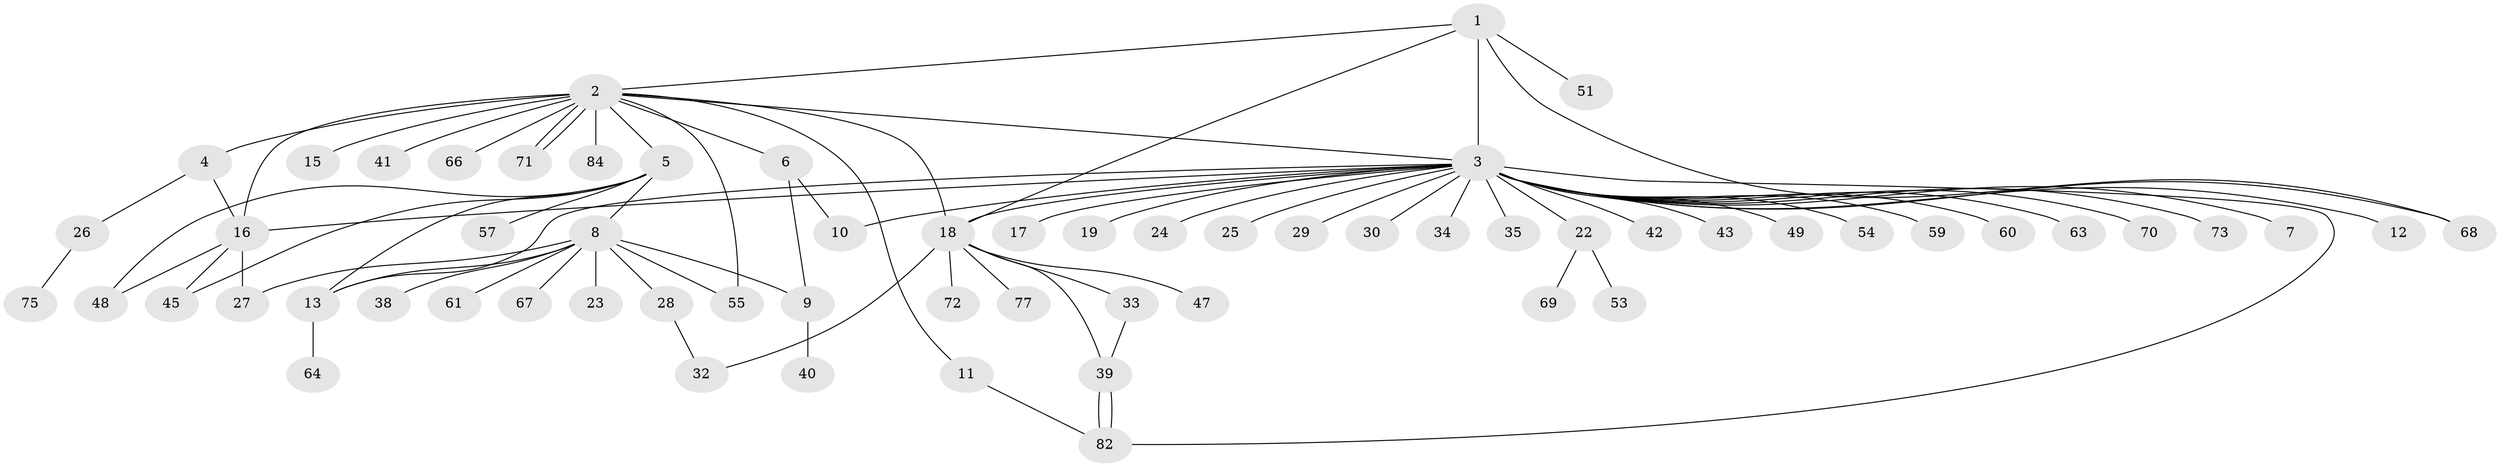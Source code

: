 // original degree distribution, {7: 0.011764705882352941, 14: 0.011764705882352941, 26: 0.011764705882352941, 3: 0.10588235294117647, 5: 0.03529411764705882, 4: 0.023529411764705882, 1: 0.47058823529411764, 9: 0.011764705882352941, 2: 0.2823529411764706, 10: 0.011764705882352941, 8: 0.023529411764705882}
// Generated by graph-tools (version 1.1) at 2025/41/03/06/25 10:41:51]
// undirected, 63 vertices, 82 edges
graph export_dot {
graph [start="1"]
  node [color=gray90,style=filled];
  1 [super="+21"];
  2 [super="+36"];
  3 [super="+14"];
  4 [super="+20"];
  5 [super="+37"];
  6 [super="+74"];
  7;
  8 [super="+58"];
  9;
  10;
  11;
  12;
  13 [super="+78"];
  15;
  16 [super="+52"];
  17;
  18 [super="+31"];
  19 [super="+56"];
  22 [super="+44"];
  23;
  24;
  25;
  26 [super="+62"];
  27;
  28;
  29;
  30;
  32;
  33;
  34;
  35;
  38;
  39;
  40;
  41;
  42 [super="+46"];
  43 [super="+80"];
  45;
  47 [super="+50"];
  48 [super="+76"];
  49;
  51;
  53 [super="+65"];
  54;
  55;
  57;
  59;
  60;
  61;
  63;
  64;
  66;
  67;
  68;
  69;
  70;
  71 [super="+83"];
  72;
  73 [super="+79"];
  75;
  77 [super="+81"];
  82 [super="+85"];
  84;
  1 -- 2;
  1 -- 3 [weight=3];
  1 -- 18;
  1 -- 51;
  1 -- 68;
  2 -- 3;
  2 -- 4;
  2 -- 5;
  2 -- 6;
  2 -- 11;
  2 -- 15;
  2 -- 16;
  2 -- 41;
  2 -- 55;
  2 -- 66;
  2 -- 71;
  2 -- 71;
  2 -- 84;
  2 -- 18;
  3 -- 7;
  3 -- 12;
  3 -- 16 [weight=2];
  3 -- 17;
  3 -- 19;
  3 -- 22;
  3 -- 24;
  3 -- 29;
  3 -- 30;
  3 -- 34;
  3 -- 35;
  3 -- 43 [weight=2];
  3 -- 49;
  3 -- 54;
  3 -- 59;
  3 -- 63;
  3 -- 68;
  3 -- 70;
  3 -- 73;
  3 -- 82;
  3 -- 13;
  3 -- 18 [weight=3];
  3 -- 10;
  3 -- 42;
  3 -- 25;
  3 -- 60;
  4 -- 16;
  4 -- 26;
  5 -- 8;
  5 -- 57;
  5 -- 13;
  5 -- 45;
  5 -- 48;
  6 -- 9;
  6 -- 10;
  8 -- 9;
  8 -- 13;
  8 -- 23;
  8 -- 27;
  8 -- 28;
  8 -- 38;
  8 -- 61;
  8 -- 67;
  8 -- 55;
  9 -- 40;
  11 -- 82;
  13 -- 64;
  16 -- 27;
  16 -- 45;
  16 -- 48;
  18 -- 32;
  18 -- 77;
  18 -- 33;
  18 -- 39;
  18 -- 72;
  18 -- 47;
  22 -- 69;
  22 -- 53;
  26 -- 75;
  28 -- 32;
  33 -- 39;
  39 -- 82;
  39 -- 82;
}
